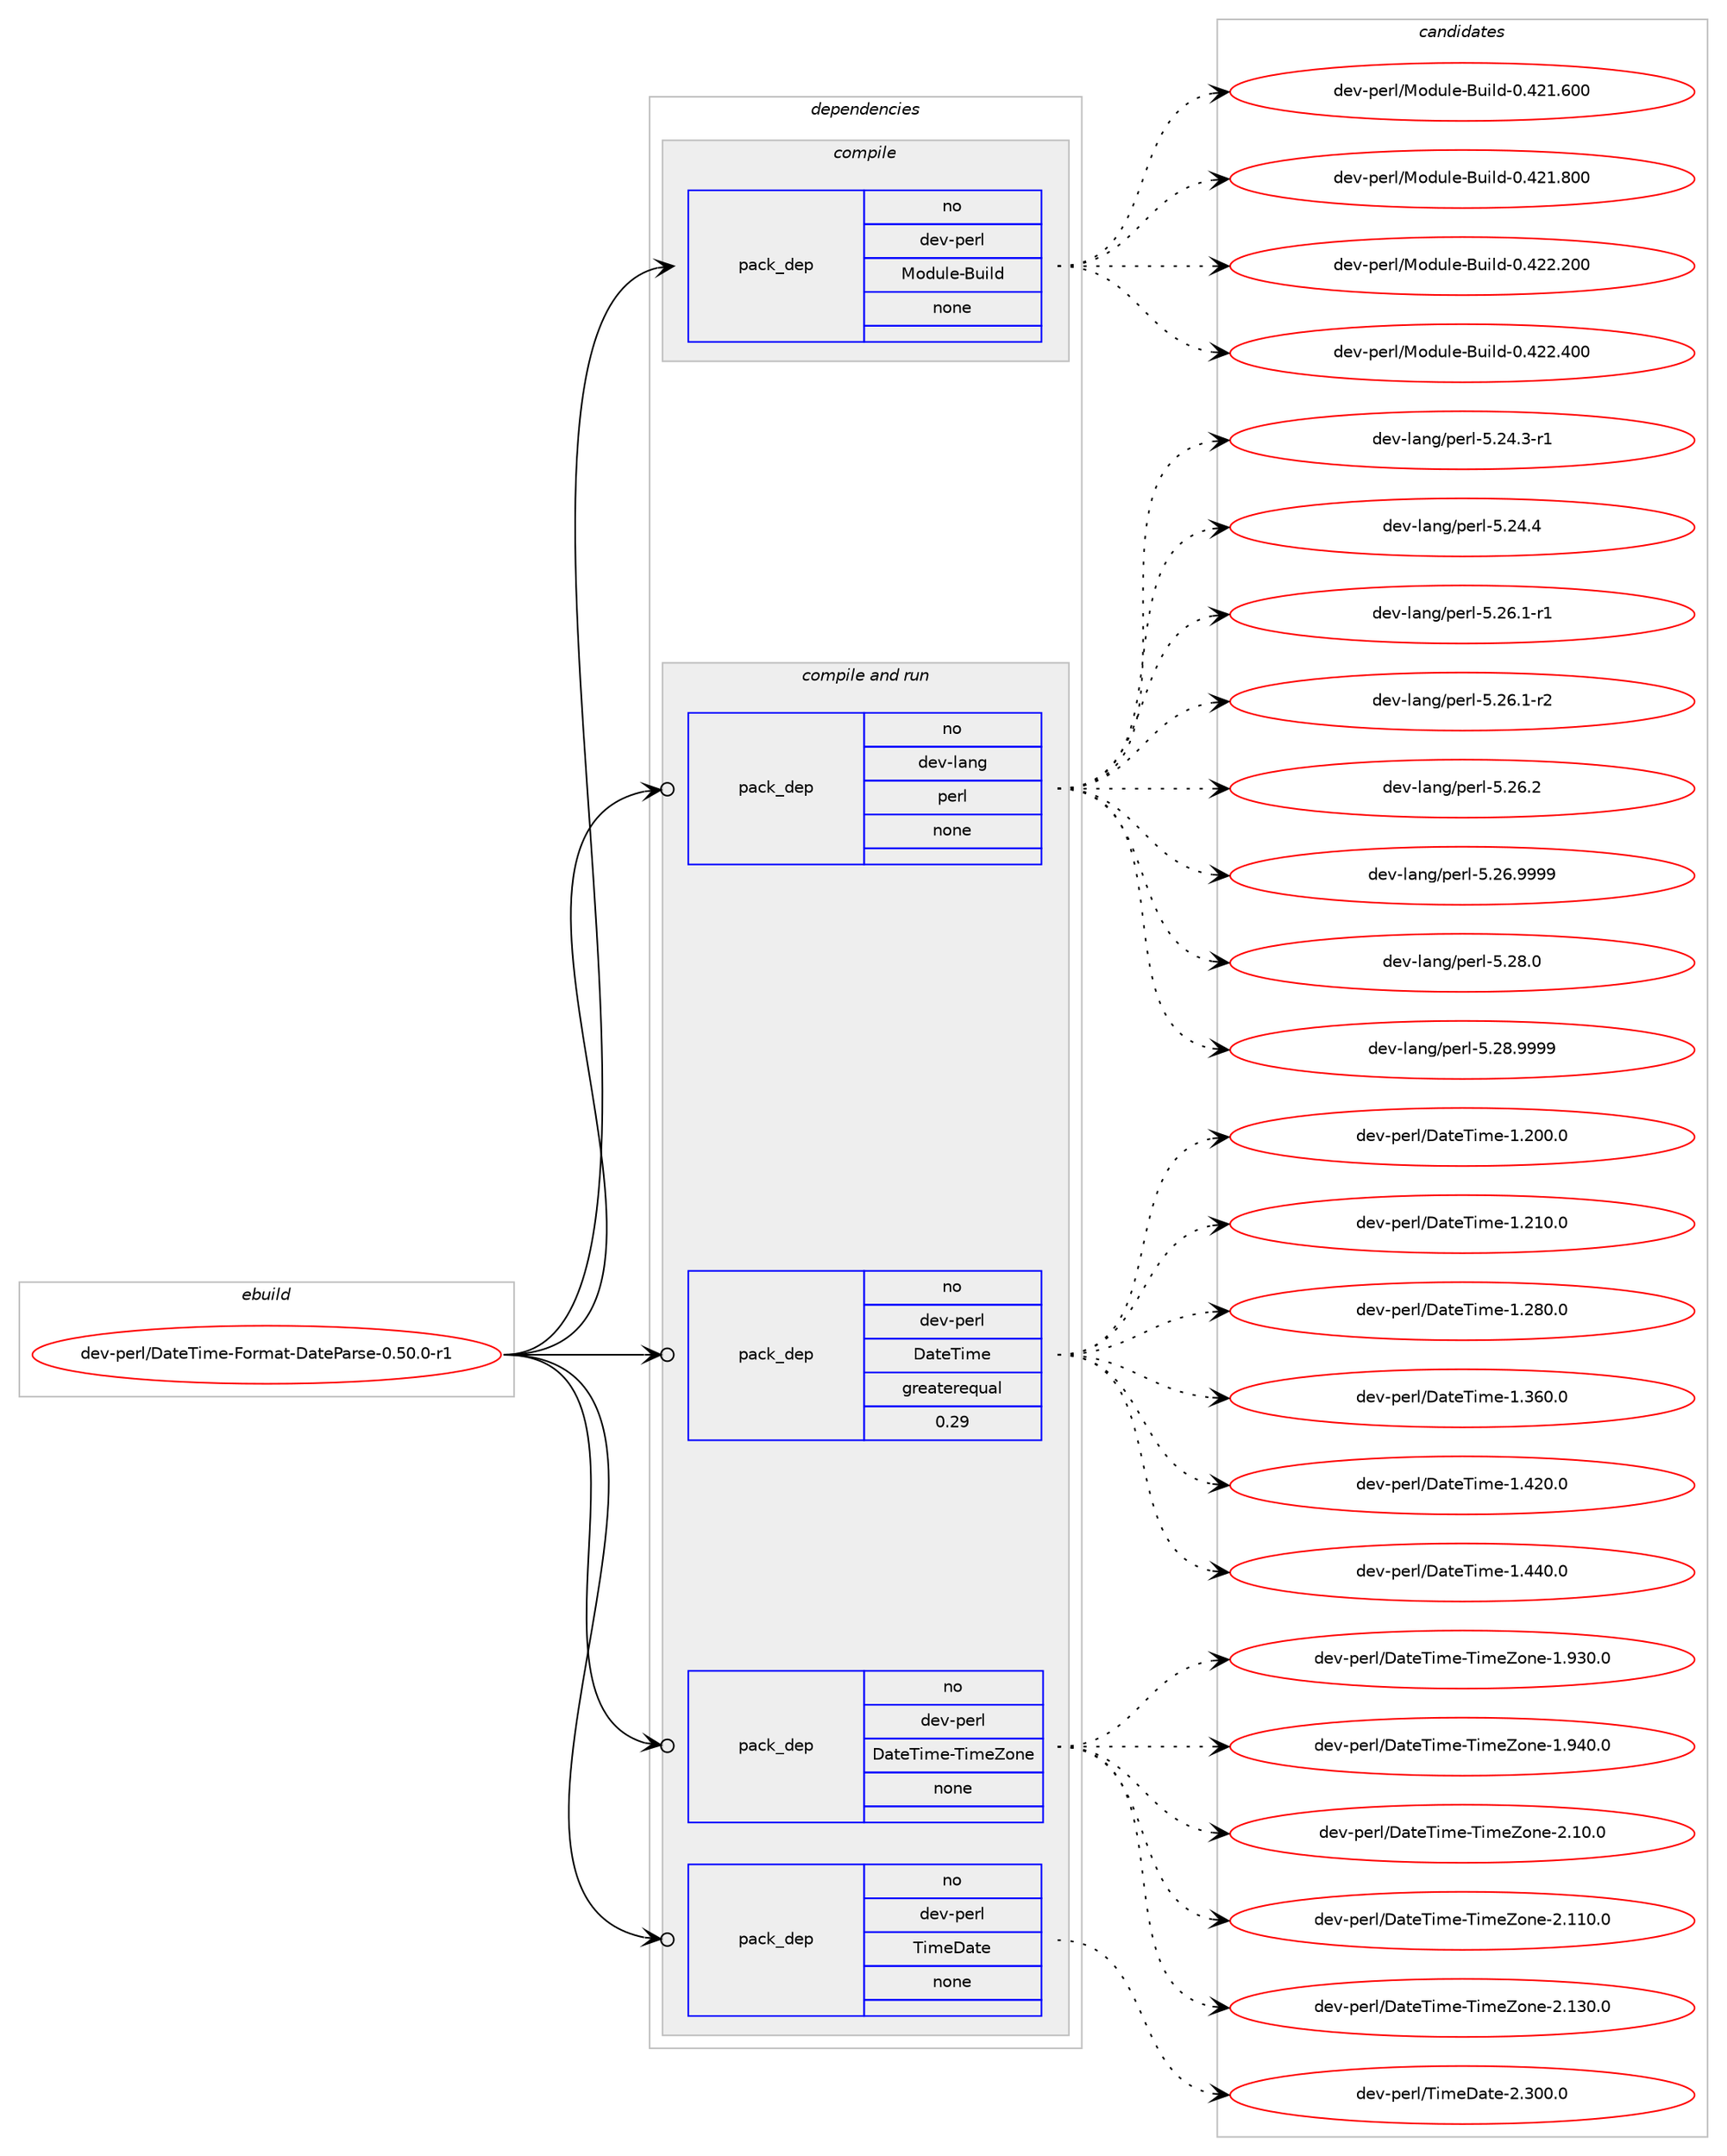 digraph prolog {

# *************
# Graph options
# *************

newrank=true;
concentrate=true;
compound=true;
graph [rankdir=LR,fontname=Helvetica,fontsize=10,ranksep=1.5];#, ranksep=2.5, nodesep=0.2];
edge  [arrowhead=vee];
node  [fontname=Helvetica,fontsize=10];

# **********
# The ebuild
# **********

subgraph cluster_leftcol {
color=gray;
rank=same;
label=<<i>ebuild</i>>;
id [label="dev-perl/DateTime-Format-DateParse-0.50.0-r1", color=red, width=4, href="../dev-perl/DateTime-Format-DateParse-0.50.0-r1.svg"];
}

# ****************
# The dependencies
# ****************

subgraph cluster_midcol {
color=gray;
label=<<i>dependencies</i>>;
subgraph cluster_compile {
fillcolor="#eeeeee";
style=filled;
label=<<i>compile</i>>;
subgraph pack988449 {
dependency1379451 [label=<<TABLE BORDER="0" CELLBORDER="1" CELLSPACING="0" CELLPADDING="4" WIDTH="220"><TR><TD ROWSPAN="6" CELLPADDING="30">pack_dep</TD></TR><TR><TD WIDTH="110">no</TD></TR><TR><TD>dev-perl</TD></TR><TR><TD>Module-Build</TD></TR><TR><TD>none</TD></TR><TR><TD></TD></TR></TABLE>>, shape=none, color=blue];
}
id:e -> dependency1379451:w [weight=20,style="solid",arrowhead="vee"];
}
subgraph cluster_compileandrun {
fillcolor="#eeeeee";
style=filled;
label=<<i>compile and run</i>>;
subgraph pack988450 {
dependency1379452 [label=<<TABLE BORDER="0" CELLBORDER="1" CELLSPACING="0" CELLPADDING="4" WIDTH="220"><TR><TD ROWSPAN="6" CELLPADDING="30">pack_dep</TD></TR><TR><TD WIDTH="110">no</TD></TR><TR><TD>dev-lang</TD></TR><TR><TD>perl</TD></TR><TR><TD>none</TD></TR><TR><TD></TD></TR></TABLE>>, shape=none, color=blue];
}
id:e -> dependency1379452:w [weight=20,style="solid",arrowhead="odotvee"];
subgraph pack988451 {
dependency1379453 [label=<<TABLE BORDER="0" CELLBORDER="1" CELLSPACING="0" CELLPADDING="4" WIDTH="220"><TR><TD ROWSPAN="6" CELLPADDING="30">pack_dep</TD></TR><TR><TD WIDTH="110">no</TD></TR><TR><TD>dev-perl</TD></TR><TR><TD>DateTime</TD></TR><TR><TD>greaterequal</TD></TR><TR><TD>0.29</TD></TR></TABLE>>, shape=none, color=blue];
}
id:e -> dependency1379453:w [weight=20,style="solid",arrowhead="odotvee"];
subgraph pack988452 {
dependency1379454 [label=<<TABLE BORDER="0" CELLBORDER="1" CELLSPACING="0" CELLPADDING="4" WIDTH="220"><TR><TD ROWSPAN="6" CELLPADDING="30">pack_dep</TD></TR><TR><TD WIDTH="110">no</TD></TR><TR><TD>dev-perl</TD></TR><TR><TD>DateTime-TimeZone</TD></TR><TR><TD>none</TD></TR><TR><TD></TD></TR></TABLE>>, shape=none, color=blue];
}
id:e -> dependency1379454:w [weight=20,style="solid",arrowhead="odotvee"];
subgraph pack988453 {
dependency1379455 [label=<<TABLE BORDER="0" CELLBORDER="1" CELLSPACING="0" CELLPADDING="4" WIDTH="220"><TR><TD ROWSPAN="6" CELLPADDING="30">pack_dep</TD></TR><TR><TD WIDTH="110">no</TD></TR><TR><TD>dev-perl</TD></TR><TR><TD>TimeDate</TD></TR><TR><TD>none</TD></TR><TR><TD></TD></TR></TABLE>>, shape=none, color=blue];
}
id:e -> dependency1379455:w [weight=20,style="solid",arrowhead="odotvee"];
}
subgraph cluster_run {
fillcolor="#eeeeee";
style=filled;
label=<<i>run</i>>;
}
}

# **************
# The candidates
# **************

subgraph cluster_choices {
rank=same;
color=gray;
label=<<i>candidates</i>>;

subgraph choice988449 {
color=black;
nodesep=1;
choice100101118451121011141084777111100117108101456611710510810045484652504946544848 [label="dev-perl/Module-Build-0.421.600", color=red, width=4,href="../dev-perl/Module-Build-0.421.600.svg"];
choice100101118451121011141084777111100117108101456611710510810045484652504946564848 [label="dev-perl/Module-Build-0.421.800", color=red, width=4,href="../dev-perl/Module-Build-0.421.800.svg"];
choice100101118451121011141084777111100117108101456611710510810045484652505046504848 [label="dev-perl/Module-Build-0.422.200", color=red, width=4,href="../dev-perl/Module-Build-0.422.200.svg"];
choice100101118451121011141084777111100117108101456611710510810045484652505046524848 [label="dev-perl/Module-Build-0.422.400", color=red, width=4,href="../dev-perl/Module-Build-0.422.400.svg"];
dependency1379451:e -> choice100101118451121011141084777111100117108101456611710510810045484652504946544848:w [style=dotted,weight="100"];
dependency1379451:e -> choice100101118451121011141084777111100117108101456611710510810045484652504946564848:w [style=dotted,weight="100"];
dependency1379451:e -> choice100101118451121011141084777111100117108101456611710510810045484652505046504848:w [style=dotted,weight="100"];
dependency1379451:e -> choice100101118451121011141084777111100117108101456611710510810045484652505046524848:w [style=dotted,weight="100"];
}
subgraph choice988450 {
color=black;
nodesep=1;
choice100101118451089711010347112101114108455346505246514511449 [label="dev-lang/perl-5.24.3-r1", color=red, width=4,href="../dev-lang/perl-5.24.3-r1.svg"];
choice10010111845108971101034711210111410845534650524652 [label="dev-lang/perl-5.24.4", color=red, width=4,href="../dev-lang/perl-5.24.4.svg"];
choice100101118451089711010347112101114108455346505446494511449 [label="dev-lang/perl-5.26.1-r1", color=red, width=4,href="../dev-lang/perl-5.26.1-r1.svg"];
choice100101118451089711010347112101114108455346505446494511450 [label="dev-lang/perl-5.26.1-r2", color=red, width=4,href="../dev-lang/perl-5.26.1-r2.svg"];
choice10010111845108971101034711210111410845534650544650 [label="dev-lang/perl-5.26.2", color=red, width=4,href="../dev-lang/perl-5.26.2.svg"];
choice10010111845108971101034711210111410845534650544657575757 [label="dev-lang/perl-5.26.9999", color=red, width=4,href="../dev-lang/perl-5.26.9999.svg"];
choice10010111845108971101034711210111410845534650564648 [label="dev-lang/perl-5.28.0", color=red, width=4,href="../dev-lang/perl-5.28.0.svg"];
choice10010111845108971101034711210111410845534650564657575757 [label="dev-lang/perl-5.28.9999", color=red, width=4,href="../dev-lang/perl-5.28.9999.svg"];
dependency1379452:e -> choice100101118451089711010347112101114108455346505246514511449:w [style=dotted,weight="100"];
dependency1379452:e -> choice10010111845108971101034711210111410845534650524652:w [style=dotted,weight="100"];
dependency1379452:e -> choice100101118451089711010347112101114108455346505446494511449:w [style=dotted,weight="100"];
dependency1379452:e -> choice100101118451089711010347112101114108455346505446494511450:w [style=dotted,weight="100"];
dependency1379452:e -> choice10010111845108971101034711210111410845534650544650:w [style=dotted,weight="100"];
dependency1379452:e -> choice10010111845108971101034711210111410845534650544657575757:w [style=dotted,weight="100"];
dependency1379452:e -> choice10010111845108971101034711210111410845534650564648:w [style=dotted,weight="100"];
dependency1379452:e -> choice10010111845108971101034711210111410845534650564657575757:w [style=dotted,weight="100"];
}
subgraph choice988451 {
color=black;
nodesep=1;
choice10010111845112101114108476897116101841051091014549465048484648 [label="dev-perl/DateTime-1.200.0", color=red, width=4,href="../dev-perl/DateTime-1.200.0.svg"];
choice10010111845112101114108476897116101841051091014549465049484648 [label="dev-perl/DateTime-1.210.0", color=red, width=4,href="../dev-perl/DateTime-1.210.0.svg"];
choice10010111845112101114108476897116101841051091014549465056484648 [label="dev-perl/DateTime-1.280.0", color=red, width=4,href="../dev-perl/DateTime-1.280.0.svg"];
choice10010111845112101114108476897116101841051091014549465154484648 [label="dev-perl/DateTime-1.360.0", color=red, width=4,href="../dev-perl/DateTime-1.360.0.svg"];
choice10010111845112101114108476897116101841051091014549465250484648 [label="dev-perl/DateTime-1.420.0", color=red, width=4,href="../dev-perl/DateTime-1.420.0.svg"];
choice10010111845112101114108476897116101841051091014549465252484648 [label="dev-perl/DateTime-1.440.0", color=red, width=4,href="../dev-perl/DateTime-1.440.0.svg"];
dependency1379453:e -> choice10010111845112101114108476897116101841051091014549465048484648:w [style=dotted,weight="100"];
dependency1379453:e -> choice10010111845112101114108476897116101841051091014549465049484648:w [style=dotted,weight="100"];
dependency1379453:e -> choice10010111845112101114108476897116101841051091014549465056484648:w [style=dotted,weight="100"];
dependency1379453:e -> choice10010111845112101114108476897116101841051091014549465154484648:w [style=dotted,weight="100"];
dependency1379453:e -> choice10010111845112101114108476897116101841051091014549465250484648:w [style=dotted,weight="100"];
dependency1379453:e -> choice10010111845112101114108476897116101841051091014549465252484648:w [style=dotted,weight="100"];
}
subgraph choice988452 {
color=black;
nodesep=1;
choice10010111845112101114108476897116101841051091014584105109101901111101014549465751484648 [label="dev-perl/DateTime-TimeZone-1.930.0", color=red, width=4,href="../dev-perl/DateTime-TimeZone-1.930.0.svg"];
choice10010111845112101114108476897116101841051091014584105109101901111101014549465752484648 [label="dev-perl/DateTime-TimeZone-1.940.0", color=red, width=4,href="../dev-perl/DateTime-TimeZone-1.940.0.svg"];
choice100101118451121011141084768971161018410510910145841051091019011111010145504649484648 [label="dev-perl/DateTime-TimeZone-2.10.0", color=red, width=4,href="../dev-perl/DateTime-TimeZone-2.10.0.svg"];
choice10010111845112101114108476897116101841051091014584105109101901111101014550464949484648 [label="dev-perl/DateTime-TimeZone-2.110.0", color=red, width=4,href="../dev-perl/DateTime-TimeZone-2.110.0.svg"];
choice10010111845112101114108476897116101841051091014584105109101901111101014550464951484648 [label="dev-perl/DateTime-TimeZone-2.130.0", color=red, width=4,href="../dev-perl/DateTime-TimeZone-2.130.0.svg"];
dependency1379454:e -> choice10010111845112101114108476897116101841051091014584105109101901111101014549465751484648:w [style=dotted,weight="100"];
dependency1379454:e -> choice10010111845112101114108476897116101841051091014584105109101901111101014549465752484648:w [style=dotted,weight="100"];
dependency1379454:e -> choice100101118451121011141084768971161018410510910145841051091019011111010145504649484648:w [style=dotted,weight="100"];
dependency1379454:e -> choice10010111845112101114108476897116101841051091014584105109101901111101014550464949484648:w [style=dotted,weight="100"];
dependency1379454:e -> choice10010111845112101114108476897116101841051091014584105109101901111101014550464951484648:w [style=dotted,weight="100"];
}
subgraph choice988453 {
color=black;
nodesep=1;
choice10010111845112101114108478410510910168971161014550465148484648 [label="dev-perl/TimeDate-2.300.0", color=red, width=4,href="../dev-perl/TimeDate-2.300.0.svg"];
dependency1379455:e -> choice10010111845112101114108478410510910168971161014550465148484648:w [style=dotted,weight="100"];
}
}

}
